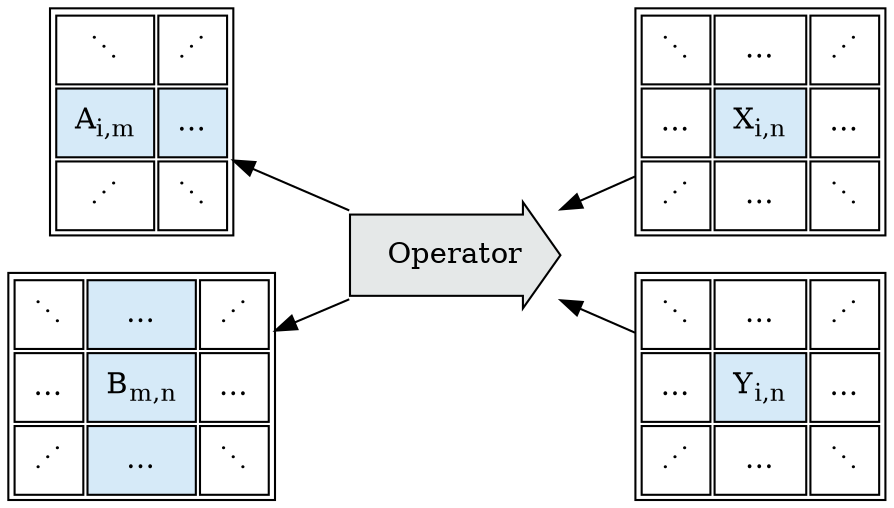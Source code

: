 digraph G {
  rankdir=RL;
  A [
    shape="plain";
    label=<
      <table cellpadding="8">
        <tr>
          <td>⋱</td>
          <td>⋰</td>
        </tr>
        <tr>
          <td bgcolor="#D6EAF8">A<sub>i,m</sub></td>
          <td bgcolor="#D6EAF8">…</td>
        </tr>
        <tr>
          <td>⋰</td>
          <td>⋱</td>
        </tr>
      </table>
    >;
  ];
  B [
    shape="plain";
    label=<
      <table cellpadding="8">
        <tr>
          <td>⋱</td>
          <td bgcolor="#D6EAF8">…</td>
          <td>⋰</td>
        </tr>
        <tr>
          <td>…</td>
          <td bgcolor="#D6EAF8">B<sub>m,n</sub></td>
          <td>…</td>
        </tr>
        <tr>
          <td>⋰</td>
          <td bgcolor="#D6EAF8">…</td>
          <td>⋱</td>
        </tr>
      </table>
    >;
  ];
  op [
    label=Operator;
    shape=rarrow;
    style=filled;
    fillcolor="#E5E8E8";
    margin=0.25;
  ];
  X [
    shape="plain";
    label=<
      <table cellpadding="8">
        <tr>
          <td>⋱</td>
          <td>…</td>
          <td>⋰</td>
        </tr>
        <tr>
          <td>…</td>
          <td bgcolor="#D6EAF8">X<sub>i,n</sub></td>
          <td>…</td>
        </tr>
        <tr>
          <td>⋰</td>
          <td>…</td>
          <td>⋱</td>
        </tr>
      </table>
    >;
  ];
  Y [
    shape="plain";
    label=<
      <table cellpadding="8">
        <tr>
          <td>⋱</td>
          <td>…</td>
          <td>⋰</td>
        </tr>
        <tr>
          <td>…</td>
          <td bgcolor="#D6EAF8">Y<sub>i,n</sub></td>
          <td>…</td>
        </tr>
        <tr>
          <td>⋰</td>
          <td>…</td>
          <td>⋱</td>
        </tr>
      </table>
    >;
  ];
  op -> A;
  op -> B;
  X -> op;
  Y -> op;
}
